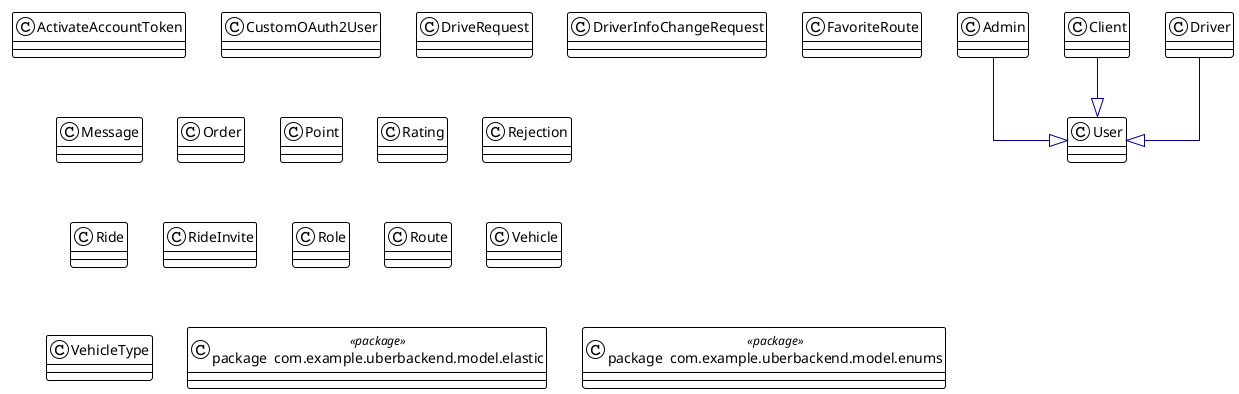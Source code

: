 @startuml

!theme plain
top to bottom direction
skinparam linetype ortho

class ActivateAccountToken
class Admin
class Client
class CustomOAuth2User
class DriveRequest
class Driver
class DriverInfoChangeRequest
class FavoriteRoute
class Message
class Order
class Point
class Rating
class Rejection
class Ride
class RideInvite
class Role
class Route
class User
class Vehicle
class VehicleType
class node5 as "package  com.example.uberbackend.model.elastic" << package >>
class node10 as "package  com.example.uberbackend.model.enums" << package >>

Admin                    -[#000082,plain]-^  User                    
Client                   -[#000082,plain]-^  User                    
Driver                   -[#000082,plain]-^  User                    
@enduml
